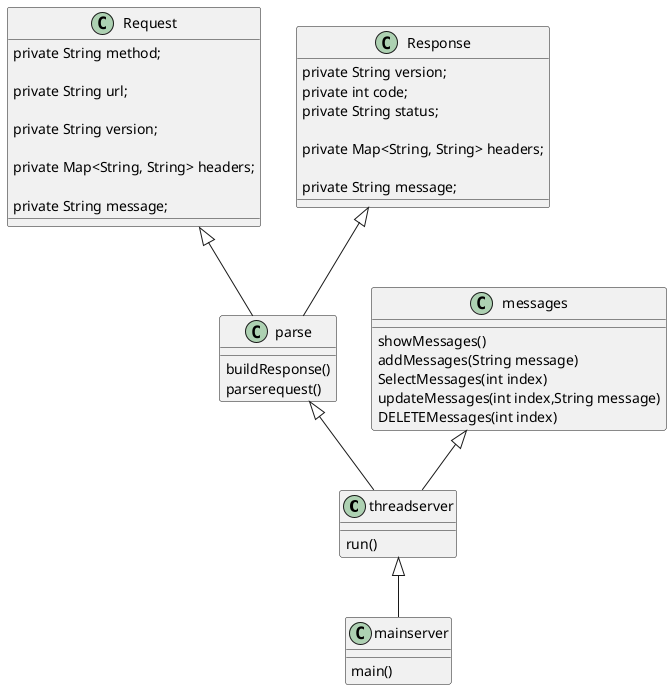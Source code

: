 @startuml



threadserver <|-- mainserver
Request <|-- parse
Response <|-- parse
parse <|-- threadserver
messages <|-- threadserver

class mainserver {
   main()
}

class threadserver {
 run()
}
class Request{
    private String method;

    private String url;

    private String version;

    private Map<String, String> headers;

    private String message;
}

class parse{
 buildResponse()
 parserequest()
}

class Response{
    private String version;
    private int code;
    private String status;

    private Map<String, String> headers;

    private String message;
}
class messages{
showMessages()
addMessages(String message)
SelectMessages(int index)
updateMessages(int index,String message)
DELETEMessages(int index)
}

@enduml